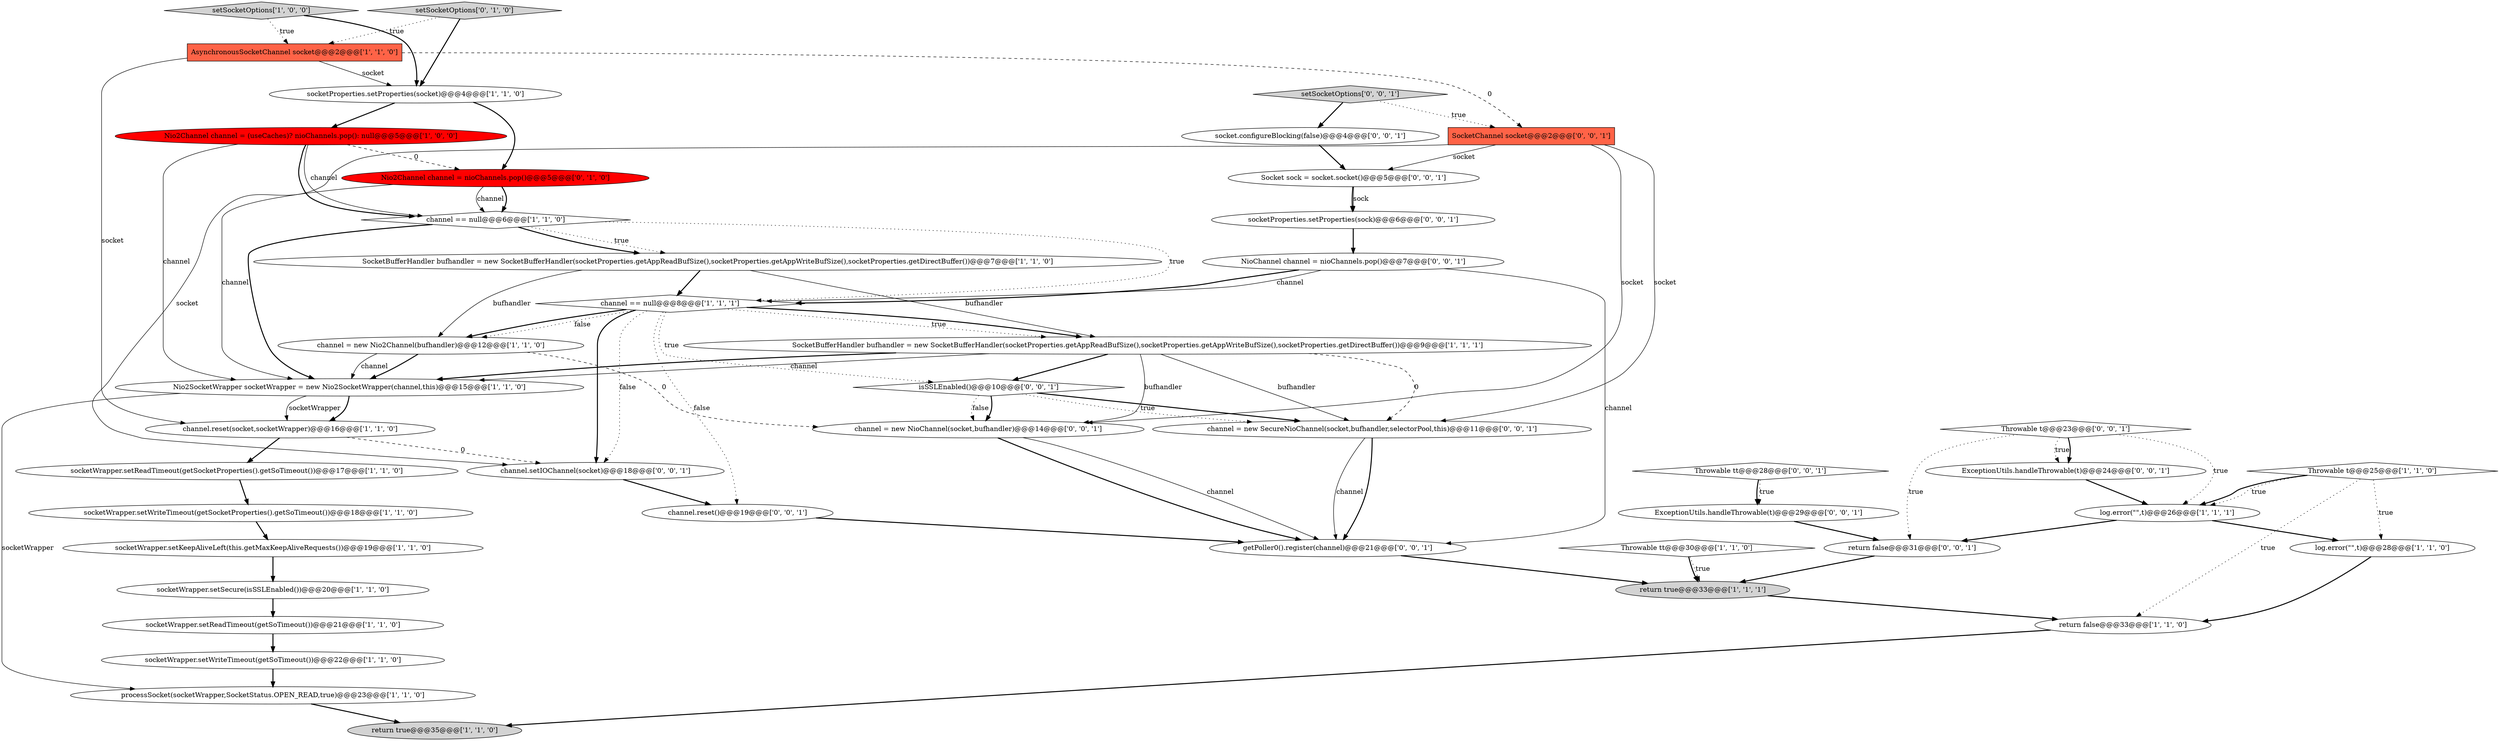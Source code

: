 digraph {
14 [style = filled, label = "return true@@@35@@@['1', '1', '0']", fillcolor = lightgray, shape = ellipse image = "AAA0AAABBB1BBB"];
32 [style = filled, label = "socket.configureBlocking(false)@@@4@@@['0', '0', '1']", fillcolor = white, shape = ellipse image = "AAA0AAABBB3BBB"];
3 [style = filled, label = "setSocketOptions['1', '0', '0']", fillcolor = lightgray, shape = diamond image = "AAA0AAABBB1BBB"];
41 [style = filled, label = "setSocketOptions['0', '0', '1']", fillcolor = lightgray, shape = diamond image = "AAA0AAABBB3BBB"];
35 [style = filled, label = "return false@@@31@@@['0', '0', '1']", fillcolor = white, shape = ellipse image = "AAA0AAABBB3BBB"];
40 [style = filled, label = "getPoller0().register(channel)@@@21@@@['0', '0', '1']", fillcolor = white, shape = ellipse image = "AAA0AAABBB3BBB"];
16 [style = filled, label = "Throwable t@@@25@@@['1', '1', '0']", fillcolor = white, shape = diamond image = "AAA0AAABBB1BBB"];
5 [style = filled, label = "return true@@@33@@@['1', '1', '1']", fillcolor = lightgray, shape = ellipse image = "AAA0AAABBB1BBB"];
28 [style = filled, label = "Throwable t@@@23@@@['0', '0', '1']", fillcolor = white, shape = diamond image = "AAA0AAABBB3BBB"];
20 [style = filled, label = "channel == null@@@8@@@['1', '1', '1']", fillcolor = white, shape = diamond image = "AAA0AAABBB1BBB"];
43 [style = filled, label = "SocketChannel socket@@@2@@@['0', '0', '1']", fillcolor = tomato, shape = box image = "AAA0AAABBB3BBB"];
8 [style = filled, label = "Throwable tt@@@30@@@['1', '1', '0']", fillcolor = white, shape = diamond image = "AAA0AAABBB1BBB"];
1 [style = filled, label = "socketWrapper.setReadTimeout(getSocketProperties().getSoTimeout())@@@17@@@['1', '1', '0']", fillcolor = white, shape = ellipse image = "AAA0AAABBB1BBB"];
12 [style = filled, label = "socketWrapper.setKeepAliveLeft(this.getMaxKeepAliveRequests())@@@19@@@['1', '1', '0']", fillcolor = white, shape = ellipse image = "AAA0AAABBB1BBB"];
6 [style = filled, label = "Nio2Channel channel = (useCaches)? nioChannels.pop(): null@@@5@@@['1', '0', '0']", fillcolor = red, shape = ellipse image = "AAA1AAABBB1BBB"];
15 [style = filled, label = "log.error(\"\",t)@@@26@@@['1', '1', '1']", fillcolor = white, shape = ellipse image = "AAA0AAABBB1BBB"];
7 [style = filled, label = "Nio2SocketWrapper socketWrapper = new Nio2SocketWrapper(channel,this)@@@15@@@['1', '1', '0']", fillcolor = white, shape = ellipse image = "AAA0AAABBB1BBB"];
23 [style = filled, label = "socketWrapper.setWriteTimeout(getSoTimeout())@@@22@@@['1', '1', '0']", fillcolor = white, shape = ellipse image = "AAA0AAABBB1BBB"];
24 [style = filled, label = "SocketBufferHandler bufhandler = new SocketBufferHandler(socketProperties.getAppReadBufSize(),socketProperties.getAppWriteBufSize(),socketProperties.getDirectBuffer())@@@9@@@['1', '1', '1']", fillcolor = white, shape = ellipse image = "AAA0AAABBB1BBB"];
34 [style = filled, label = "Throwable tt@@@28@@@['0', '0', '1']", fillcolor = white, shape = diamond image = "AAA0AAABBB3BBB"];
17 [style = filled, label = "socketWrapper.setReadTimeout(getSoTimeout())@@@21@@@['1', '1', '0']", fillcolor = white, shape = ellipse image = "AAA0AAABBB1BBB"];
27 [style = filled, label = "ExceptionUtils.handleThrowable(t)@@@24@@@['0', '0', '1']", fillcolor = white, shape = ellipse image = "AAA0AAABBB3BBB"];
36 [style = filled, label = "channel.reset()@@@19@@@['0', '0', '1']", fillcolor = white, shape = ellipse image = "AAA0AAABBB3BBB"];
38 [style = filled, label = "isSSLEnabled()@@@10@@@['0', '0', '1']", fillcolor = white, shape = diamond image = "AAA0AAABBB3BBB"];
19 [style = filled, label = "channel == null@@@6@@@['1', '1', '0']", fillcolor = white, shape = diamond image = "AAA0AAABBB1BBB"];
29 [style = filled, label = "Socket sock = socket.socket()@@@5@@@['0', '0', '1']", fillcolor = white, shape = ellipse image = "AAA0AAABBB3BBB"];
10 [style = filled, label = "channel.reset(socket,socketWrapper)@@@16@@@['1', '1', '0']", fillcolor = white, shape = ellipse image = "AAA0AAABBB1BBB"];
39 [style = filled, label = "channel = new NioChannel(socket,bufhandler)@@@14@@@['0', '0', '1']", fillcolor = white, shape = ellipse image = "AAA0AAABBB3BBB"];
33 [style = filled, label = "NioChannel channel = nioChannels.pop()@@@7@@@['0', '0', '1']", fillcolor = white, shape = ellipse image = "AAA0AAABBB3BBB"];
18 [style = filled, label = "log.error(\"\",t)@@@28@@@['1', '1', '0']", fillcolor = white, shape = ellipse image = "AAA0AAABBB1BBB"];
22 [style = filled, label = "processSocket(socketWrapper,SocketStatus.OPEN_READ,true)@@@23@@@['1', '1', '0']", fillcolor = white, shape = ellipse image = "AAA0AAABBB1BBB"];
25 [style = filled, label = "Nio2Channel channel = nioChannels.pop()@@@5@@@['0', '1', '0']", fillcolor = red, shape = ellipse image = "AAA1AAABBB2BBB"];
21 [style = filled, label = "return false@@@33@@@['1', '1', '0']", fillcolor = white, shape = ellipse image = "AAA0AAABBB1BBB"];
11 [style = filled, label = "socketWrapper.setWriteTimeout(getSocketProperties().getSoTimeout())@@@18@@@['1', '1', '0']", fillcolor = white, shape = ellipse image = "AAA0AAABBB1BBB"];
26 [style = filled, label = "setSocketOptions['0', '1', '0']", fillcolor = lightgray, shape = diamond image = "AAA0AAABBB2BBB"];
31 [style = filled, label = "channel.setIOChannel(socket)@@@18@@@['0', '0', '1']", fillcolor = white, shape = ellipse image = "AAA0AAABBB3BBB"];
30 [style = filled, label = "socketProperties.setProperties(sock)@@@6@@@['0', '0', '1']", fillcolor = white, shape = ellipse image = "AAA0AAABBB3BBB"];
37 [style = filled, label = "ExceptionUtils.handleThrowable(t)@@@29@@@['0', '0', '1']", fillcolor = white, shape = ellipse image = "AAA0AAABBB3BBB"];
13 [style = filled, label = "socketProperties.setProperties(socket)@@@4@@@['1', '1', '0']", fillcolor = white, shape = ellipse image = "AAA0AAABBB1BBB"];
9 [style = filled, label = "channel = new Nio2Channel(bufhandler)@@@12@@@['1', '1', '0']", fillcolor = white, shape = ellipse image = "AAA0AAABBB1BBB"];
42 [style = filled, label = "channel = new SecureNioChannel(socket,bufhandler,selectorPool,this)@@@11@@@['0', '0', '1']", fillcolor = white, shape = ellipse image = "AAA0AAABBB3BBB"];
2 [style = filled, label = "socketWrapper.setSecure(isSSLEnabled())@@@20@@@['1', '1', '0']", fillcolor = white, shape = ellipse image = "AAA0AAABBB1BBB"];
0 [style = filled, label = "AsynchronousSocketChannel socket@@@2@@@['1', '1', '0']", fillcolor = tomato, shape = box image = "AAA0AAABBB1BBB"];
4 [style = filled, label = "SocketBufferHandler bufhandler = new SocketBufferHandler(socketProperties.getAppReadBufSize(),socketProperties.getAppWriteBufSize(),socketProperties.getDirectBuffer())@@@7@@@['1', '1', '0']", fillcolor = white, shape = ellipse image = "AAA0AAABBB1BBB"];
9->39 [style = dashed, label="0"];
29->30 [style = bold, label=""];
20->9 [style = bold, label=""];
28->35 [style = dotted, label="true"];
24->39 [style = solid, label="bufhandler"];
28->15 [style = dotted, label="true"];
33->40 [style = solid, label="channel"];
9->7 [style = bold, label=""];
38->42 [style = bold, label=""];
38->39 [style = bold, label=""];
27->15 [style = bold, label=""];
24->42 [style = dashed, label="0"];
0->10 [style = solid, label="socket"];
12->2 [style = bold, label=""];
23->22 [style = bold, label=""];
38->39 [style = dotted, label="false"];
41->43 [style = dotted, label="true"];
25->19 [style = bold, label=""];
3->0 [style = dotted, label="true"];
28->27 [style = dotted, label="true"];
34->37 [style = dotted, label="true"];
13->25 [style = bold, label=""];
41->32 [style = bold, label=""];
20->9 [style = dotted, label="false"];
20->24 [style = dotted, label="true"];
10->31 [style = dashed, label="0"];
25->19 [style = solid, label="channel"];
9->7 [style = solid, label="channel"];
11->12 [style = bold, label=""];
20->31 [style = bold, label=""];
24->38 [style = bold, label=""];
6->7 [style = solid, label="channel"];
0->13 [style = solid, label="socket"];
42->40 [style = bold, label=""];
7->22 [style = solid, label="socketWrapper"];
26->13 [style = bold, label=""];
15->35 [style = bold, label=""];
1->11 [style = bold, label=""];
43->42 [style = solid, label="socket"];
35->5 [style = bold, label=""];
5->21 [style = bold, label=""];
42->40 [style = solid, label="channel"];
40->5 [style = bold, label=""];
43->39 [style = solid, label="socket"];
19->4 [style = dotted, label="true"];
39->40 [style = solid, label="channel"];
16->21 [style = dotted, label="true"];
22->14 [style = bold, label=""];
24->7 [style = bold, label=""];
10->1 [style = bold, label=""];
38->42 [style = dotted, label="true"];
20->38 [style = dotted, label="true"];
16->18 [style = dotted, label="true"];
2->17 [style = bold, label=""];
36->40 [style = bold, label=""];
30->33 [style = bold, label=""];
31->36 [style = bold, label=""];
0->43 [style = dashed, label="0"];
17->23 [style = bold, label=""];
25->7 [style = solid, label="channel"];
4->9 [style = solid, label="bufhandler"];
39->40 [style = bold, label=""];
4->20 [style = bold, label=""];
6->19 [style = solid, label="channel"];
4->24 [style = solid, label="bufhandler"];
13->6 [style = bold, label=""];
18->21 [style = bold, label=""];
37->35 [style = bold, label=""];
33->20 [style = solid, label="channel"];
16->15 [style = dotted, label="true"];
21->14 [style = bold, label=""];
16->15 [style = bold, label=""];
33->20 [style = bold, label=""];
24->7 [style = solid, label="channel"];
43->29 [style = solid, label="socket"];
7->10 [style = bold, label=""];
19->20 [style = dotted, label="true"];
7->10 [style = solid, label="socketWrapper"];
6->19 [style = bold, label=""];
15->18 [style = bold, label=""];
32->29 [style = bold, label=""];
24->42 [style = solid, label="bufhandler"];
43->31 [style = solid, label="socket"];
20->36 [style = dotted, label="false"];
8->5 [style = bold, label=""];
34->37 [style = bold, label=""];
6->25 [style = dashed, label="0"];
8->5 [style = dotted, label="true"];
20->31 [style = dotted, label="false"];
3->13 [style = bold, label=""];
19->4 [style = bold, label=""];
28->27 [style = bold, label=""];
20->24 [style = bold, label=""];
29->30 [style = solid, label="sock"];
19->7 [style = bold, label=""];
26->0 [style = dotted, label="true"];
}
